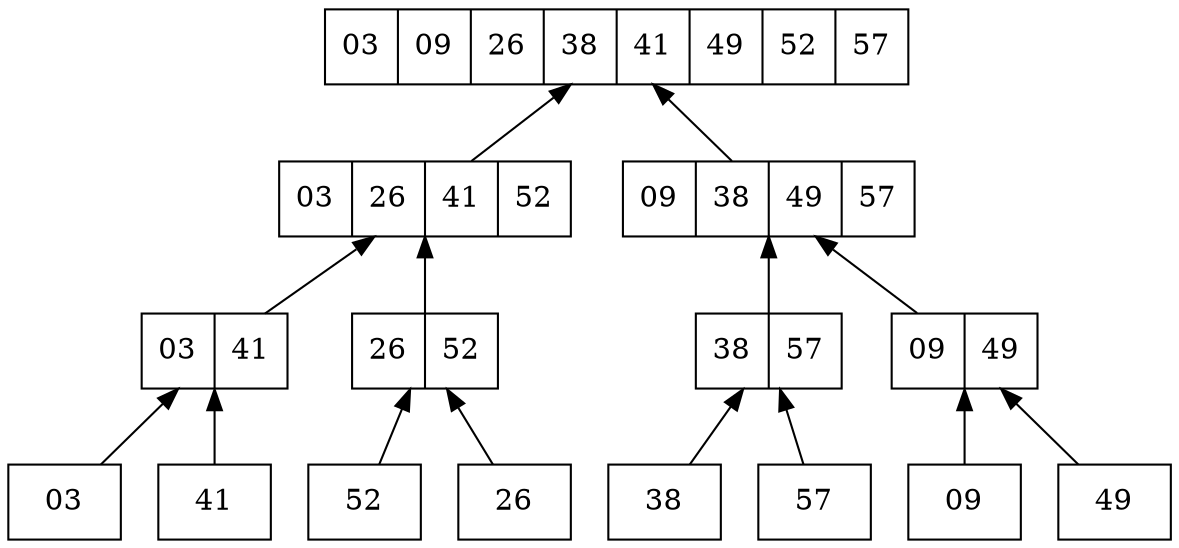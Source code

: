 digraph G {
  rankdir=BT;
  { node[shape=box]; rank=same; 03, 41, 52, 26, 38, 57, 09, 49 }

  node[shape=record];

  { rank=same;
    a1[label="03|41"];
    a2[label="26|52"];
    a3[label="38|57"];
    a4[label="09|49"];
  }

  { rank=same;
    b1[label="03|26|41|52"];
    b2[label="09|38|49|57"];
  }

  c1[label="03|09|26|38|41|49|52|57"];

  03 -> a1; 41 -> a1;
  52 -> a2; 26 -> a2;
  38 -> a3; 57 -> a3;
  09 -> a4; 49 -> a4;

  a1 -> b1; a2 -> b1;
  a3 -> b2; a4 -> b2;

  b1 -> c1; b2 -> c1;
}
